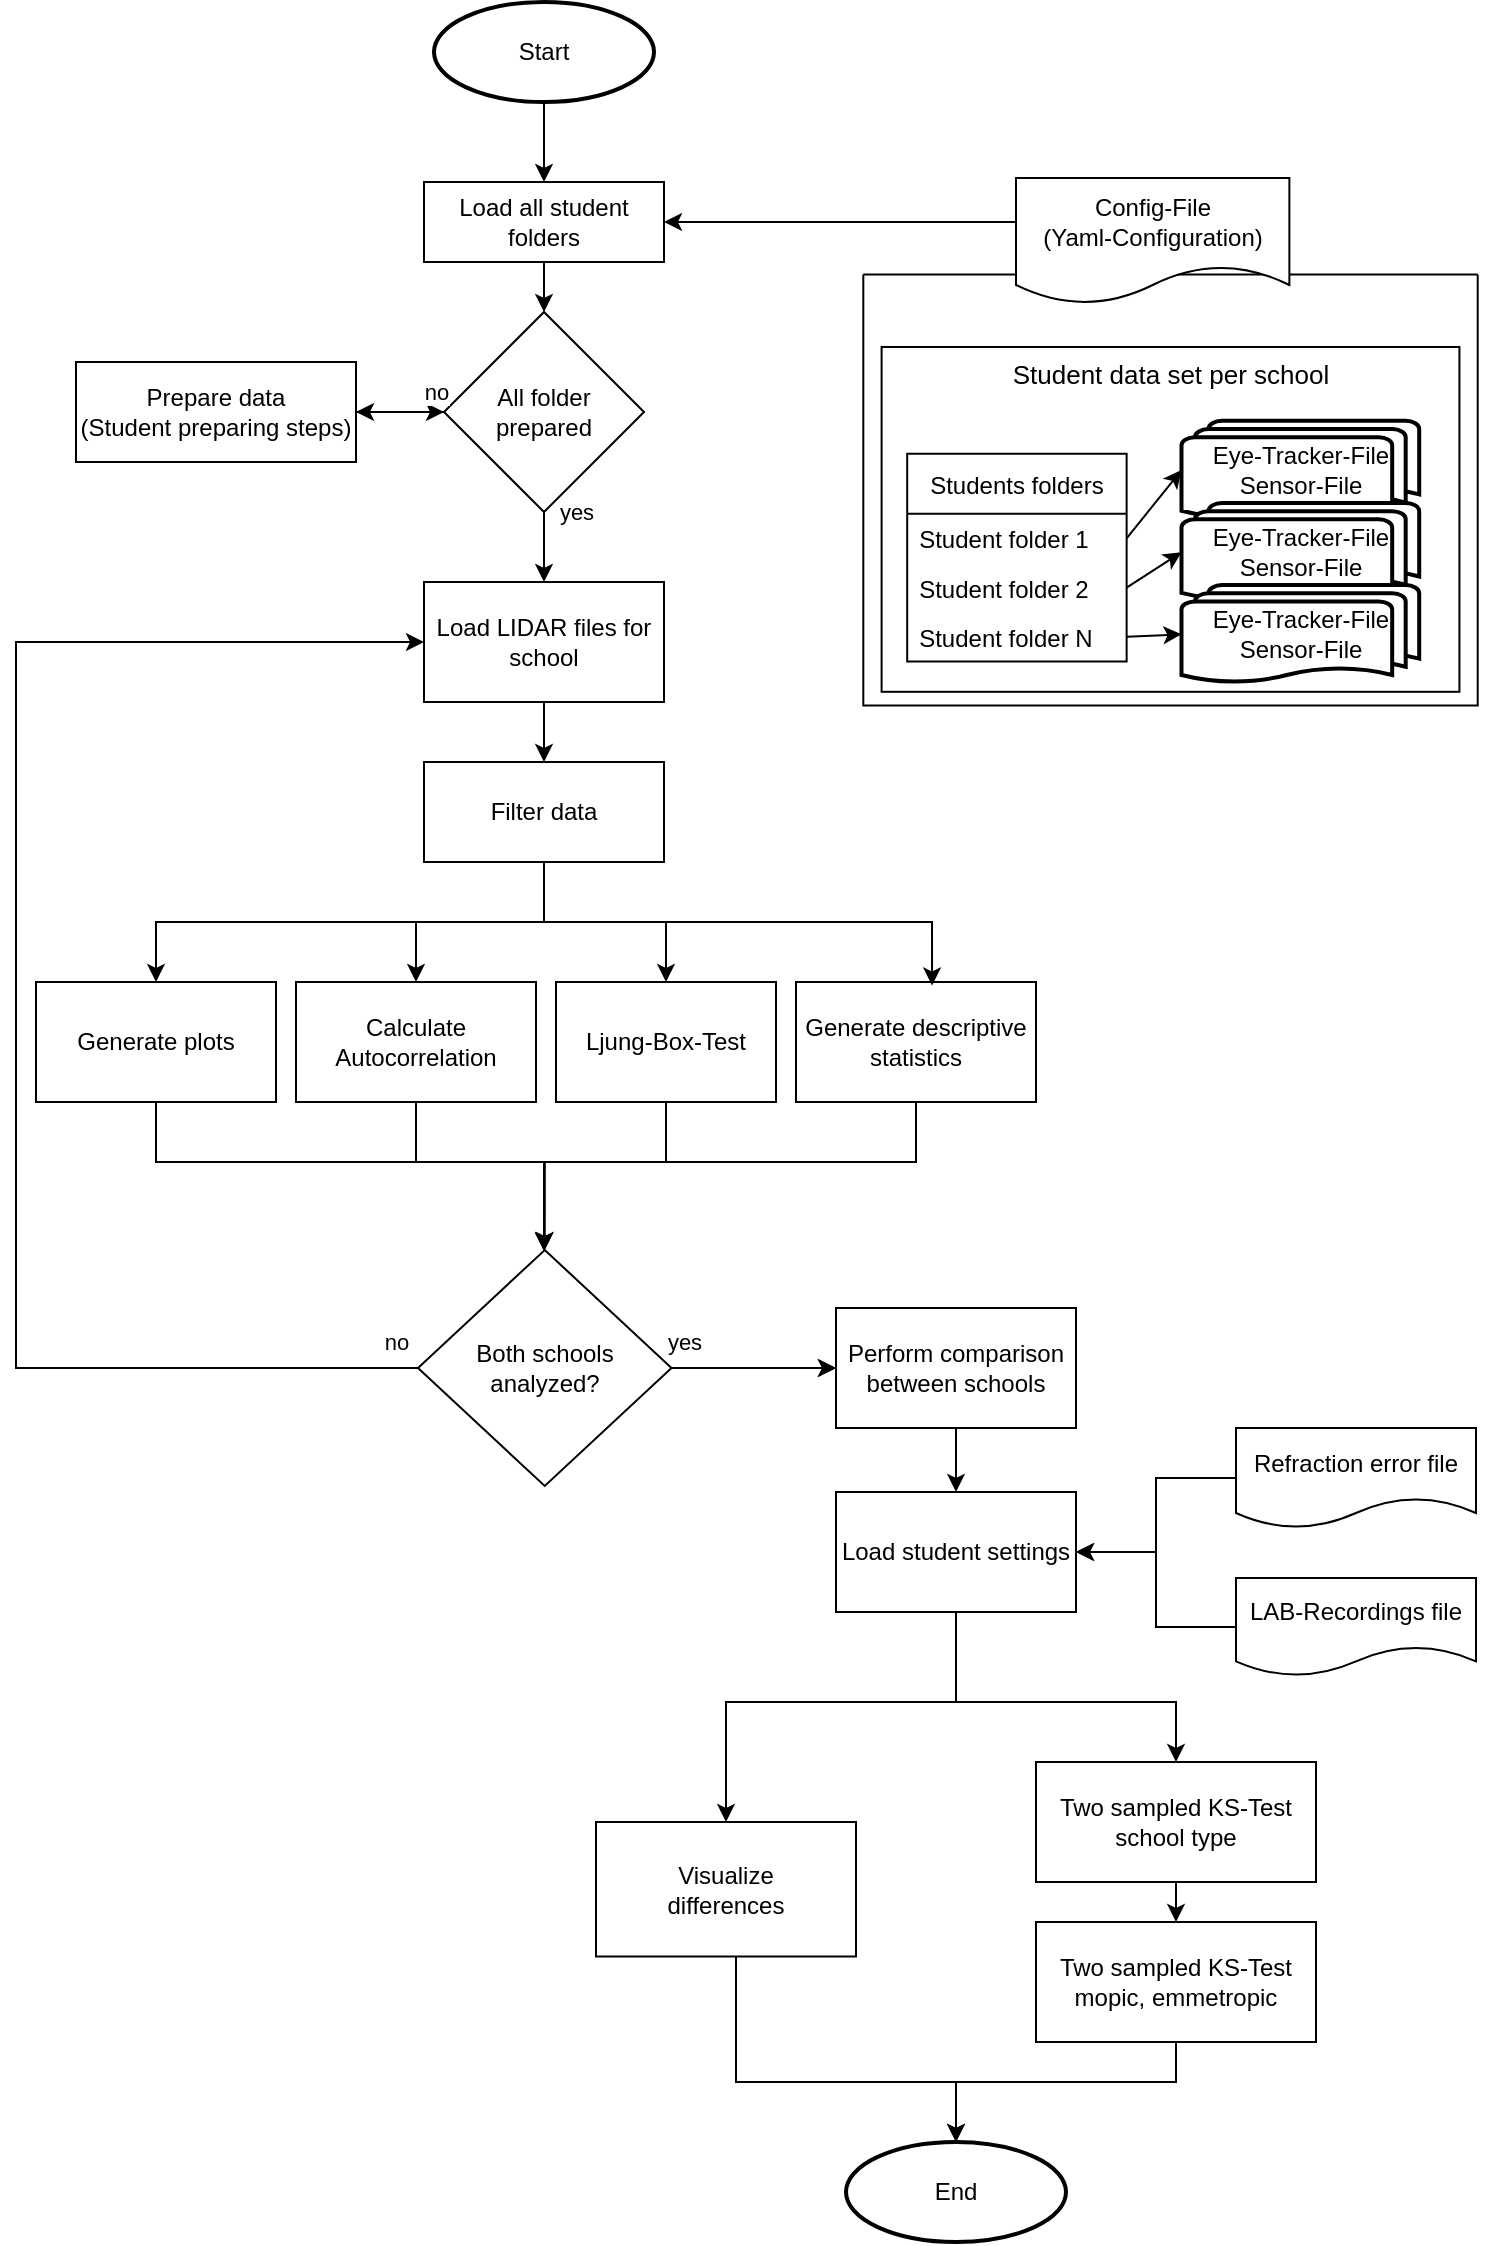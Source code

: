 <mxfile version="18.0.3" type="device"><diagram id="C5RBs43oDa-KdzZeNtuy" name="Page-1"><mxGraphModel dx="2498" dy="1441" grid="1" gridSize="10" guides="1" tooltips="1" connect="1" arrows="1" fold="1" page="1" pageScale="1" pageWidth="827" pageHeight="1169" math="0" shadow="0"><root><mxCell id="WIyWlLk6GJQsqaUBKTNV-0"/><mxCell id="WIyWlLk6GJQsqaUBKTNV-1" parent="WIyWlLk6GJQsqaUBKTNV-0"/><mxCell id="-ULLgS6ajYiLXePInzFr-6" style="edgeStyle=orthogonalEdgeStyle;rounded=0;orthogonalLoop=1;jettySize=auto;html=1;entryX=0.5;entryY=0;entryDx=0;entryDy=0;" parent="WIyWlLk6GJQsqaUBKTNV-1" source="WIyWlLk6GJQsqaUBKTNV-3" target="-ULLgS6ajYiLXePInzFr-4" edge="1"><mxGeometry relative="1" as="geometry"/></mxCell><mxCell id="WIyWlLk6GJQsqaUBKTNV-3" value="Load all student folders" style="rounded=0;whiteSpace=wrap;html=1;fontSize=12;glass=0;strokeWidth=1;shadow=0;" parent="WIyWlLk6GJQsqaUBKTNV-1" vertex="1"><mxGeometry x="234" y="100" width="120" height="40" as="geometry"/></mxCell><mxCell id="inNHt8GL_AJp2IP-c_OA-65" value="" style="edgeStyle=elbowEdgeStyle;rounded=0;jumpSize=8;orthogonalLoop=1;jettySize=auto;html=1;exitX=0.5;exitY=1;exitDx=0;exitDy=0;entryX=0.5;entryY=0;entryDx=0;entryDy=0;elbow=vertical;" parent="WIyWlLk6GJQsqaUBKTNV-1" target="WIyWlLk6GJQsqaUBKTNV-3" edge="1"><mxGeometry relative="1" as="geometry"><mxPoint x="294" y="50" as="sourcePoint"/></mxGeometry></mxCell><mxCell id="KstdjtFTqnrAvJRkcveS-17" value="" style="group" parent="WIyWlLk6GJQsqaUBKTNV-1" vertex="1" connectable="0"><mxGeometry x="450" y="148" width="320" height="250" as="geometry"/></mxCell><mxCell id="KstdjtFTqnrAvJRkcveS-19" value="" style="group" parent="KstdjtFTqnrAvJRkcveS-17" vertex="1" connectable="0"><mxGeometry width="320" height="215.517" as="geometry"/></mxCell><mxCell id="KstdjtFTqnrAvJRkcveS-1" value="" style="swimlane;startSize=0;" parent="KstdjtFTqnrAvJRkcveS-19" vertex="1"><mxGeometry x="3.657" y="-1.724" width="307.2" height="215.517" as="geometry"><mxRectangle width="50" height="40" as="alternateBounds"/></mxGeometry></mxCell><mxCell id="KstdjtFTqnrAvJRkcveS-5" value="&lt;font style=&quot;font-size: 13px&quot;&gt;Student data set per school&lt;/font&gt;" style="rounded=0;whiteSpace=wrap;html=1;fontSize=12;strokeWidth=1;verticalAlign=top;" parent="KstdjtFTqnrAvJRkcveS-19" vertex="1"><mxGeometry x="12.8" y="34.483" width="288.914" height="172.414" as="geometry"/></mxCell><mxCell id="KstdjtFTqnrAvJRkcveS-7" value="Eye-Tracker-File&lt;br&gt;Sensor-File" style="strokeWidth=2;html=1;shape=mxgraph.flowchart.multi-document;whiteSpace=wrap;" parent="KstdjtFTqnrAvJRkcveS-19" vertex="1"><mxGeometry x="162.743" y="71.429" width="118.857" height="49.261" as="geometry"/></mxCell><mxCell id="KstdjtFTqnrAvJRkcveS-8" value="Students folders" style="swimlane;fontStyle=0;childLayout=stackLayout;horizontal=1;startSize=30;horizontalStack=0;resizeParent=1;resizeParentMax=0;resizeLast=0;collapsible=1;marginBottom=0;" parent="KstdjtFTqnrAvJRkcveS-19" vertex="1"><mxGeometry x="25.6" y="87.849" width="109.714" height="103.892" as="geometry"><mxRectangle x="450" y="40" width="130" height="30" as="alternateBounds"/></mxGeometry></mxCell><mxCell id="KstdjtFTqnrAvJRkcveS-9" value="Student folder 1" style="text;strokeColor=none;fillColor=none;align=left;verticalAlign=middle;spacingLeft=4;spacingRight=4;overflow=hidden;points=[[0,0.5],[1,0.5]];portConstraint=eastwest;rotatable=0;" parent="KstdjtFTqnrAvJRkcveS-8" vertex="1"><mxGeometry y="30" width="109.714" height="24.631" as="geometry"/></mxCell><mxCell id="KstdjtFTqnrAvJRkcveS-10" value="Student folder 2" style="text;strokeColor=none;fillColor=none;align=left;verticalAlign=middle;spacingLeft=4;spacingRight=4;overflow=hidden;points=[[0,0.5],[1,0.5]];portConstraint=eastwest;rotatable=0;" parent="KstdjtFTqnrAvJRkcveS-8" vertex="1"><mxGeometry y="54.631" width="109.714" height="24.631" as="geometry"/></mxCell><mxCell id="KstdjtFTqnrAvJRkcveS-11" value="Student folder N" style="text;strokeColor=none;fillColor=none;align=left;verticalAlign=middle;spacingLeft=4;spacingRight=4;overflow=hidden;points=[[0,0.5],[1,0.5]];portConstraint=eastwest;rotatable=0;" parent="KstdjtFTqnrAvJRkcveS-8" vertex="1"><mxGeometry y="79.261" width="109.714" height="24.631" as="geometry"/></mxCell><mxCell id="KstdjtFTqnrAvJRkcveS-12" style="edgeStyle=none;rounded=0;orthogonalLoop=1;jettySize=auto;html=1;exitX=1;exitY=0.5;exitDx=0;exitDy=0;entryX=0;entryY=0.5;entryDx=0;entryDy=0;entryPerimeter=0;" parent="KstdjtFTqnrAvJRkcveS-19" source="KstdjtFTqnrAvJRkcveS-10" target="KstdjtFTqnrAvJRkcveS-15" edge="1"><mxGeometry relative="1" as="geometry"><mxPoint x="117.029" y="149.425" as="targetPoint"/></mxGeometry></mxCell><mxCell id="KstdjtFTqnrAvJRkcveS-13" style="edgeStyle=none;rounded=0;orthogonalLoop=1;jettySize=auto;html=1;exitX=1;exitY=0.5;exitDx=0;exitDy=0;entryX=0;entryY=0.5;entryDx=0;entryDy=0;entryPerimeter=0;" parent="KstdjtFTqnrAvJRkcveS-19" source="KstdjtFTqnrAvJRkcveS-9" target="KstdjtFTqnrAvJRkcveS-7" edge="1"><mxGeometry relative="1" as="geometry"/></mxCell><mxCell id="KstdjtFTqnrAvJRkcveS-14" style="edgeStyle=none;rounded=0;orthogonalLoop=1;jettySize=auto;html=1;exitX=1;exitY=0.5;exitDx=0;exitDy=0;entryX=0;entryY=0.5;entryDx=0;entryDy=0;entryPerimeter=0;" parent="KstdjtFTqnrAvJRkcveS-19" source="KstdjtFTqnrAvJRkcveS-11" target="KstdjtFTqnrAvJRkcveS-16" edge="1"><mxGeometry relative="1" as="geometry"/></mxCell><mxCell id="KstdjtFTqnrAvJRkcveS-15" value="Eye-Tracker-File&lt;br&gt;Sensor-File" style="strokeWidth=2;html=1;shape=mxgraph.flowchart.multi-document;whiteSpace=wrap;" parent="KstdjtFTqnrAvJRkcveS-19" vertex="1"><mxGeometry x="162.743" y="112.479" width="118.857" height="49.261" as="geometry"/></mxCell><mxCell id="KstdjtFTqnrAvJRkcveS-16" value="Eye-Tracker-File&lt;br&gt;Sensor-File" style="strokeWidth=2;html=1;shape=mxgraph.flowchart.multi-document;whiteSpace=wrap;" parent="KstdjtFTqnrAvJRkcveS-19" vertex="1"><mxGeometry x="162.743" y="153.53" width="118.857" height="49.261" as="geometry"/></mxCell><mxCell id="KstdjtFTqnrAvJRkcveS-18" value="&lt;div&gt;Config-File&lt;/div&gt;&lt;div&gt;(Yaml-Configuration)&lt;br&gt;&lt;/div&gt;" style="shape=document;whiteSpace=wrap;html=1;boundedLbl=1;" parent="KstdjtFTqnrAvJRkcveS-19" vertex="1"><mxGeometry x="80" y="-50" width="136.69" height="62.93" as="geometry"/></mxCell><mxCell id="UmLVN1bac3ojsTxYG5JC-5" value="yes" style="edgeStyle=orthogonalEdgeStyle;rounded=0;orthogonalLoop=1;jettySize=auto;html=1;entryX=0.5;entryY=0;entryDx=0;entryDy=0;" edge="1" parent="WIyWlLk6GJQsqaUBKTNV-1" source="-ULLgS6ajYiLXePInzFr-4" target="-ULLgS6ajYiLXePInzFr-8"><mxGeometry x="-1" y="16" relative="1" as="geometry"><mxPoint as="offset"/></mxGeometry></mxCell><mxCell id="UmLVN1bac3ojsTxYG5JC-29" value="" style="edgeStyle=orthogonalEdgeStyle;rounded=0;orthogonalLoop=1;jettySize=auto;html=1;" edge="1" parent="WIyWlLk6GJQsqaUBKTNV-1" source="-ULLgS6ajYiLXePInzFr-4" target="UmLVN1bac3ojsTxYG5JC-28"><mxGeometry relative="1" as="geometry"/></mxCell><mxCell id="-ULLgS6ajYiLXePInzFr-4" value="All folder prepared" style="rhombus;whiteSpace=wrap;html=1;" parent="WIyWlLk6GJQsqaUBKTNV-1" vertex="1"><mxGeometry x="244" y="165" width="100" height="100" as="geometry"/></mxCell><mxCell id="UmLVN1bac3ojsTxYG5JC-6" style="edgeStyle=orthogonalEdgeStyle;rounded=0;orthogonalLoop=1;jettySize=auto;html=1;entryX=0.5;entryY=0;entryDx=0;entryDy=0;" edge="1" parent="WIyWlLk6GJQsqaUBKTNV-1" source="-ULLgS6ajYiLXePInzFr-8" target="-ULLgS6ajYiLXePInzFr-43"><mxGeometry relative="1" as="geometry"/></mxCell><mxCell id="-ULLgS6ajYiLXePInzFr-8" value="Load LIDAR files for school" style="whiteSpace=wrap;html=1;" parent="WIyWlLk6GJQsqaUBKTNV-1" vertex="1"><mxGeometry x="234" y="300" width="120" height="60" as="geometry"/></mxCell><mxCell id="-ULLgS6ajYiLXePInzFr-10" value="Generate descriptive statistics" style="whiteSpace=wrap;html=1;" parent="WIyWlLk6GJQsqaUBKTNV-1" vertex="1"><mxGeometry x="420" y="500" width="120" height="60" as="geometry"/></mxCell><mxCell id="-ULLgS6ajYiLXePInzFr-12" value="Generate plots" style="whiteSpace=wrap;html=1;" parent="WIyWlLk6GJQsqaUBKTNV-1" vertex="1"><mxGeometry x="40" y="500" width="120" height="60" as="geometry"/></mxCell><mxCell id="UmLVN1bac3ojsTxYG5JC-23" style="edgeStyle=orthogonalEdgeStyle;rounded=0;orthogonalLoop=1;jettySize=auto;html=1;" edge="1" parent="WIyWlLk6GJQsqaUBKTNV-1" source="-ULLgS6ajYiLXePInzFr-14" target="-ULLgS6ajYiLXePInzFr-16"><mxGeometry relative="1" as="geometry"><Array as="points"><mxPoint x="230" y="590"/><mxPoint x="294" y="590"/></Array></mxGeometry></mxCell><mxCell id="-ULLgS6ajYiLXePInzFr-14" value="&lt;div&gt;Calculate&lt;/div&gt;&lt;div&gt;Autocorrelation &lt;/div&gt;" style="whiteSpace=wrap;html=1;" parent="WIyWlLk6GJQsqaUBKTNV-1" vertex="1"><mxGeometry x="170" y="500" width="120" height="60" as="geometry"/></mxCell><mxCell id="-ULLgS6ajYiLXePInzFr-21" value="" style="edgeStyle=elbowEdgeStyle;rounded=0;orthogonalLoop=1;jettySize=auto;elbow=vertical;html=1;" parent="WIyWlLk6GJQsqaUBKTNV-1" source="-ULLgS6ajYiLXePInzFr-16" target="-ULLgS6ajYiLXePInzFr-20" edge="1"><mxGeometry relative="1" as="geometry"/></mxCell><mxCell id="UmLVN1bac3ojsTxYG5JC-18" value="no" style="edgeStyle=orthogonalEdgeStyle;rounded=0;orthogonalLoop=1;jettySize=auto;html=1;entryX=0;entryY=0.5;entryDx=0;entryDy=0;exitX=0;exitY=0.5;exitDx=0;exitDy=0;" edge="1" parent="WIyWlLk6GJQsqaUBKTNV-1" source="-ULLgS6ajYiLXePInzFr-16" target="-ULLgS6ajYiLXePInzFr-8"><mxGeometry x="-0.97" y="-13" relative="1" as="geometry"><Array as="points"><mxPoint x="30" y="693"/><mxPoint x="30" y="330"/></Array><mxPoint as="offset"/></mxGeometry></mxCell><mxCell id="UmLVN1bac3ojsTxYG5JC-24" value="yes" style="edgeStyle=orthogonalEdgeStyle;rounded=0;orthogonalLoop=1;jettySize=auto;html=1;" edge="1" parent="WIyWlLk6GJQsqaUBKTNV-1" source="-ULLgS6ajYiLXePInzFr-16" target="-ULLgS6ajYiLXePInzFr-20"><mxGeometry x="-0.842" y="13" relative="1" as="geometry"><mxPoint as="offset"/></mxGeometry></mxCell><mxCell id="-ULLgS6ajYiLXePInzFr-16" value="Both schools&lt;br&gt; analyzed?" style="rhombus;whiteSpace=wrap;html=1;align=center;" parent="WIyWlLk6GJQsqaUBKTNV-1" vertex="1"><mxGeometry x="231" y="634" width="126.75" height="118" as="geometry"/></mxCell><mxCell id="-ULLgS6ajYiLXePInzFr-23" value="" style="edgeStyle=elbowEdgeStyle;rounded=0;orthogonalLoop=1;jettySize=auto;elbow=vertical;html=1;entryX=0.5;entryY=0;entryDx=0;entryDy=0;" parent="WIyWlLk6GJQsqaUBKTNV-1" source="-ULLgS6ajYiLXePInzFr-33" target="-ULLgS6ajYiLXePInzFr-22" edge="1"><mxGeometry relative="1" as="geometry"><Array as="points"><mxPoint x="570" y="860"/></Array></mxGeometry></mxCell><mxCell id="-ULLgS6ajYiLXePInzFr-32" value="" style="edgeStyle=elbowEdgeStyle;rounded=0;orthogonalLoop=1;jettySize=auto;elbow=vertical;html=1;exitX=0.5;exitY=1;exitDx=0;exitDy=0;entryX=0.5;entryY=0;entryDx=0;entryDy=0;" parent="WIyWlLk6GJQsqaUBKTNV-1" source="-ULLgS6ajYiLXePInzFr-33" target="-ULLgS6ajYiLXePInzFr-31" edge="1"><mxGeometry relative="1" as="geometry"><Array as="points"><mxPoint x="460" y="860"/><mxPoint x="480" y="905.5"/><mxPoint x="470" y="895.5"/></Array></mxGeometry></mxCell><mxCell id="-ULLgS6ajYiLXePInzFr-34" value="" style="edgeStyle=elbowEdgeStyle;rounded=0;orthogonalLoop=1;jettySize=auto;elbow=vertical;html=1;" parent="WIyWlLk6GJQsqaUBKTNV-1" source="-ULLgS6ajYiLXePInzFr-20" target="-ULLgS6ajYiLXePInzFr-33" edge="1"><mxGeometry relative="1" as="geometry"/></mxCell><mxCell id="-ULLgS6ajYiLXePInzFr-20" value="Perform comparison between schools" style="whiteSpace=wrap;html=1;" parent="WIyWlLk6GJQsqaUBKTNV-1" vertex="1"><mxGeometry x="440" y="663" width="120" height="60" as="geometry"/></mxCell><mxCell id="-ULLgS6ajYiLXePInzFr-42" value="" style="edgeStyle=elbowEdgeStyle;rounded=0;orthogonalLoop=1;jettySize=auto;elbow=vertical;html=1;" parent="WIyWlLk6GJQsqaUBKTNV-1" source="-ULLgS6ajYiLXePInzFr-22" target="-ULLgS6ajYiLXePInzFr-41" edge="1"><mxGeometry relative="1" as="geometry"/></mxCell><mxCell id="-ULLgS6ajYiLXePInzFr-22" value="&lt;div&gt;Two sampled KS-Test&lt;/div&gt;&lt;div&gt;school type&lt;/div&gt;" style="whiteSpace=wrap;html=1;" parent="WIyWlLk6GJQsqaUBKTNV-1" vertex="1"><mxGeometry x="540" y="890" width="140" height="60" as="geometry"/></mxCell><mxCell id="-ULLgS6ajYiLXePInzFr-24" value="Ljung-Box-Test" style="whiteSpace=wrap;html=1;" parent="WIyWlLk6GJQsqaUBKTNV-1" vertex="1"><mxGeometry x="300" y="500" width="110" height="60" as="geometry"/></mxCell><mxCell id="UmLVN1bac3ojsTxYG5JC-25" style="edgeStyle=orthogonalEdgeStyle;rounded=0;orthogonalLoop=1;jettySize=auto;html=1;entryX=1;entryY=0.5;entryDx=0;entryDy=0;" edge="1" parent="WIyWlLk6GJQsqaUBKTNV-1" source="-ULLgS6ajYiLXePInzFr-28" target="-ULLgS6ajYiLXePInzFr-33"><mxGeometry relative="1" as="geometry"/></mxCell><mxCell id="-ULLgS6ajYiLXePInzFr-28" value="Refraction error file" style="shape=document;whiteSpace=wrap;html=1;boundedLbl=1;" parent="WIyWlLk6GJQsqaUBKTNV-1" vertex="1"><mxGeometry x="640" y="723" width="120" height="50" as="geometry"/></mxCell><mxCell id="UmLVN1bac3ojsTxYG5JC-26" style="edgeStyle=orthogonalEdgeStyle;rounded=0;orthogonalLoop=1;jettySize=auto;html=1;entryX=1;entryY=0.5;entryDx=0;entryDy=0;" edge="1" parent="WIyWlLk6GJQsqaUBKTNV-1" source="-ULLgS6ajYiLXePInzFr-29" target="-ULLgS6ajYiLXePInzFr-33"><mxGeometry relative="1" as="geometry"/></mxCell><mxCell id="-ULLgS6ajYiLXePInzFr-29" value="LAB-Recordings file" style="shape=document;whiteSpace=wrap;html=1;boundedLbl=1;" parent="WIyWlLk6GJQsqaUBKTNV-1" vertex="1"><mxGeometry x="640" y="798" width="120" height="49" as="geometry"/></mxCell><mxCell id="UmLVN1bac3ojsTxYG5JC-0" style="edgeStyle=orthogonalEdgeStyle;rounded=0;orthogonalLoop=1;jettySize=auto;html=1;" edge="1" parent="WIyWlLk6GJQsqaUBKTNV-1" source="-ULLgS6ajYiLXePInzFr-31"><mxGeometry relative="1" as="geometry"><mxPoint x="500" y="1080" as="targetPoint"/><Array as="points"><mxPoint x="390" y="1050"/><mxPoint x="500" y="1050"/></Array></mxGeometry></mxCell><mxCell id="-ULLgS6ajYiLXePInzFr-31" value="Visualize&lt;br&gt; differences" style="whiteSpace=wrap;html=1;" parent="WIyWlLk6GJQsqaUBKTNV-1" vertex="1"><mxGeometry x="320" y="920" width="130" height="67.25" as="geometry"/></mxCell><mxCell id="-ULLgS6ajYiLXePInzFr-33" value="Load student settings" style="whiteSpace=wrap;html=1;" parent="WIyWlLk6GJQsqaUBKTNV-1" vertex="1"><mxGeometry x="440" y="755" width="120" height="60" as="geometry"/></mxCell><mxCell id="UmLVN1bac3ojsTxYG5JC-1" style="edgeStyle=orthogonalEdgeStyle;rounded=0;orthogonalLoop=1;jettySize=auto;html=1;" edge="1" parent="WIyWlLk6GJQsqaUBKTNV-1" source="-ULLgS6ajYiLXePInzFr-41"><mxGeometry relative="1" as="geometry"><mxPoint x="500" y="1080" as="targetPoint"/><Array as="points"><mxPoint x="610" y="1050"/><mxPoint x="500" y="1050"/></Array></mxGeometry></mxCell><mxCell id="-ULLgS6ajYiLXePInzFr-41" value="&lt;div&gt;Two sampled KS-Test&lt;/div&gt;&lt;div&gt;mopic, emmetropic&lt;br&gt;&lt;/div&gt;" style="whiteSpace=wrap;html=1;" parent="WIyWlLk6GJQsqaUBKTNV-1" vertex="1"><mxGeometry x="540" y="970" width="140" height="60" as="geometry"/></mxCell><mxCell id="UmLVN1bac3ojsTxYG5JC-7" style="edgeStyle=orthogonalEdgeStyle;rounded=0;orthogonalLoop=1;jettySize=auto;html=1;entryX=0.5;entryY=0;entryDx=0;entryDy=0;" edge="1" parent="WIyWlLk6GJQsqaUBKTNV-1" source="-ULLgS6ajYiLXePInzFr-43" target="-ULLgS6ajYiLXePInzFr-12"><mxGeometry relative="1" as="geometry"><Array as="points"><mxPoint x="294" y="470"/><mxPoint x="100" y="470"/></Array></mxGeometry></mxCell><mxCell id="UmLVN1bac3ojsTxYG5JC-10" style="edgeStyle=orthogonalEdgeStyle;rounded=0;orthogonalLoop=1;jettySize=auto;html=1;entryX=0.567;entryY=0.029;entryDx=0;entryDy=0;entryPerimeter=0;" edge="1" parent="WIyWlLk6GJQsqaUBKTNV-1" source="-ULLgS6ajYiLXePInzFr-43" target="-ULLgS6ajYiLXePInzFr-10"><mxGeometry relative="1" as="geometry"><Array as="points"><mxPoint x="294" y="470"/><mxPoint x="488" y="470"/></Array></mxGeometry></mxCell><mxCell id="UmLVN1bac3ojsTxYG5JC-15" style="edgeStyle=orthogonalEdgeStyle;rounded=0;orthogonalLoop=1;jettySize=auto;html=1;entryX=0.5;entryY=0;entryDx=0;entryDy=0;" edge="1" parent="WIyWlLk6GJQsqaUBKTNV-1" source="-ULLgS6ajYiLXePInzFr-43" target="-ULLgS6ajYiLXePInzFr-14"><mxGeometry relative="1" as="geometry"><Array as="points"><mxPoint x="294" y="470"/><mxPoint x="230" y="470"/></Array></mxGeometry></mxCell><mxCell id="UmLVN1bac3ojsTxYG5JC-16" style="edgeStyle=orthogonalEdgeStyle;rounded=0;orthogonalLoop=1;jettySize=auto;html=1;" edge="1" parent="WIyWlLk6GJQsqaUBKTNV-1" source="-ULLgS6ajYiLXePInzFr-43" target="-ULLgS6ajYiLXePInzFr-24"><mxGeometry relative="1" as="geometry"><Array as="points"><mxPoint x="294" y="470"/><mxPoint x="355" y="470"/></Array></mxGeometry></mxCell><mxCell id="-ULLgS6ajYiLXePInzFr-43" value="Filter data" style="rounded=0;whiteSpace=wrap;html=1;" parent="WIyWlLk6GJQsqaUBKTNV-1" vertex="1"><mxGeometry x="234" y="390" width="120" height="50" as="geometry"/></mxCell><mxCell id="UmLVN1bac3ojsTxYG5JC-30" value="no" style="edgeStyle=orthogonalEdgeStyle;rounded=0;orthogonalLoop=1;jettySize=auto;html=1;" edge="1" parent="WIyWlLk6GJQsqaUBKTNV-1" source="UmLVN1bac3ojsTxYG5JC-28" target="-ULLgS6ajYiLXePInzFr-4"><mxGeometry x="0.818" y="10" relative="1" as="geometry"><mxPoint as="offset"/></mxGeometry></mxCell><mxCell id="UmLVN1bac3ojsTxYG5JC-28" value="Prepare data&lt;br&gt;(Student preparing steps)" style="whiteSpace=wrap;html=1;" vertex="1" parent="WIyWlLk6GJQsqaUBKTNV-1"><mxGeometry x="60" y="190" width="140" height="50" as="geometry"/></mxCell><mxCell id="UmLVN1bac3ojsTxYG5JC-32" style="edgeStyle=orthogonalEdgeStyle;rounded=0;orthogonalLoop=1;jettySize=auto;html=1;entryX=1;entryY=0.5;entryDx=0;entryDy=0;" edge="1" parent="WIyWlLk6GJQsqaUBKTNV-1" source="KstdjtFTqnrAvJRkcveS-18" target="WIyWlLk6GJQsqaUBKTNV-3"><mxGeometry relative="1" as="geometry"><Array as="points"><mxPoint x="380" y="120"/><mxPoint x="380" y="120"/></Array></mxGeometry></mxCell><mxCell id="UmLVN1bac3ojsTxYG5JC-33" value="" style="group" vertex="1" connectable="0" parent="WIyWlLk6GJQsqaUBKTNV-1"><mxGeometry x="100" y="570" width="380" as="geometry"/></mxCell><mxCell id="UmLVN1bac3ojsTxYG5JC-22" style="edgeStyle=orthogonalEdgeStyle;rounded=0;orthogonalLoop=1;jettySize=auto;html=1;" edge="1" parent="UmLVN1bac3ojsTxYG5JC-33" source="-ULLgS6ajYiLXePInzFr-10" target="-ULLgS6ajYiLXePInzFr-16"><mxGeometry relative="1" as="geometry"><Array as="points"><mxPoint x="380" y="20"/><mxPoint x="194" y="20"/></Array></mxGeometry></mxCell><mxCell id="UmLVN1bac3ojsTxYG5JC-19" style="edgeStyle=orthogonalEdgeStyle;rounded=0;orthogonalLoop=1;jettySize=auto;html=1;" edge="1" parent="UmLVN1bac3ojsTxYG5JC-33" source="-ULLgS6ajYiLXePInzFr-12" target="-ULLgS6ajYiLXePInzFr-16"><mxGeometry relative="1" as="geometry"><Array as="points"><mxPoint y="20"/><mxPoint x="194" y="20"/></Array></mxGeometry></mxCell><mxCell id="UmLVN1bac3ojsTxYG5JC-21" style="edgeStyle=orthogonalEdgeStyle;rounded=0;orthogonalLoop=1;jettySize=auto;html=1;entryX=0.5;entryY=0;entryDx=0;entryDy=0;" edge="1" parent="UmLVN1bac3ojsTxYG5JC-33" source="-ULLgS6ajYiLXePInzFr-24" target="-ULLgS6ajYiLXePInzFr-16"><mxGeometry relative="1" as="geometry"><Array as="points"><mxPoint x="255" y="20"/><mxPoint x="194" y="20"/></Array></mxGeometry></mxCell><mxCell id="UmLVN1bac3ojsTxYG5JC-35" value="Start" style="ellipse;whiteSpace=wrap;html=1;fontSize=12;strokeWidth=2;" vertex="1" parent="WIyWlLk6GJQsqaUBKTNV-1"><mxGeometry x="239" y="10" width="110" height="50" as="geometry"/></mxCell><mxCell id="UmLVN1bac3ojsTxYG5JC-36" value="End" style="ellipse;whiteSpace=wrap;html=1;fontSize=12;strokeWidth=2;" vertex="1" parent="WIyWlLk6GJQsqaUBKTNV-1"><mxGeometry x="445" y="1080" width="110" height="50" as="geometry"/></mxCell></root></mxGraphModel></diagram></mxfile>